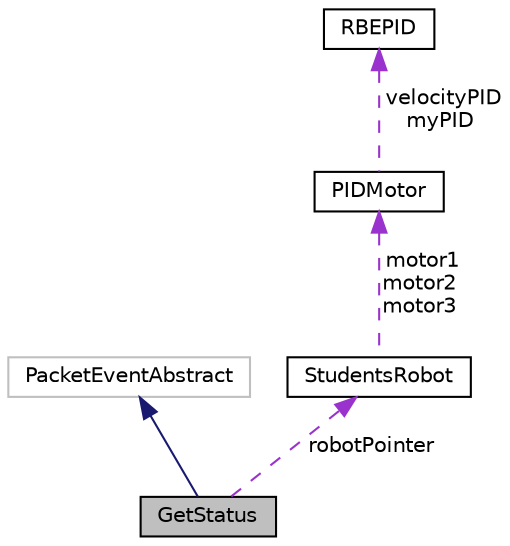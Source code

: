 digraph "GetStatus"
{
  edge [fontname="Helvetica",fontsize="10",labelfontname="Helvetica",labelfontsize="10"];
  node [fontname="Helvetica",fontsize="10",shape=record];
  Node2 [label="GetStatus",height=0.2,width=0.4,color="black", fillcolor="grey75", style="filled", fontcolor="black"];
  Node3 -> Node2 [dir="back",color="midnightblue",fontsize="10",style="solid",fontname="Helvetica"];
  Node3 [label="PacketEventAbstract",height=0.2,width=0.4,color="grey75", fillcolor="white", style="filled"];
  Node4 -> Node2 [dir="back",color="darkorchid3",fontsize="10",style="dashed",label=" robotPointer" ,fontname="Helvetica"];
  Node4 [label="StudentsRobot",height=0.2,width=0.4,color="black", fillcolor="white", style="filled",URL="$classStudentsRobot.html"];
  Node5 -> Node4 [dir="back",color="darkorchid3",fontsize="10",style="dashed",label=" motor1\nmotor2\nmotor3" ,fontname="Helvetica"];
  Node5 [label="PIDMotor",height=0.2,width=0.4,color="black", fillcolor="white", style="filled",URL="$classPIDMotor.html"];
  Node6 -> Node5 [dir="back",color="darkorchid3",fontsize="10",style="dashed",label=" velocityPID\nmyPID" ,fontname="Helvetica"];
  Node6 [label="RBEPID",height=0.2,width=0.4,color="black", fillcolor="white", style="filled",URL="$classRBEPID.html"];
}
